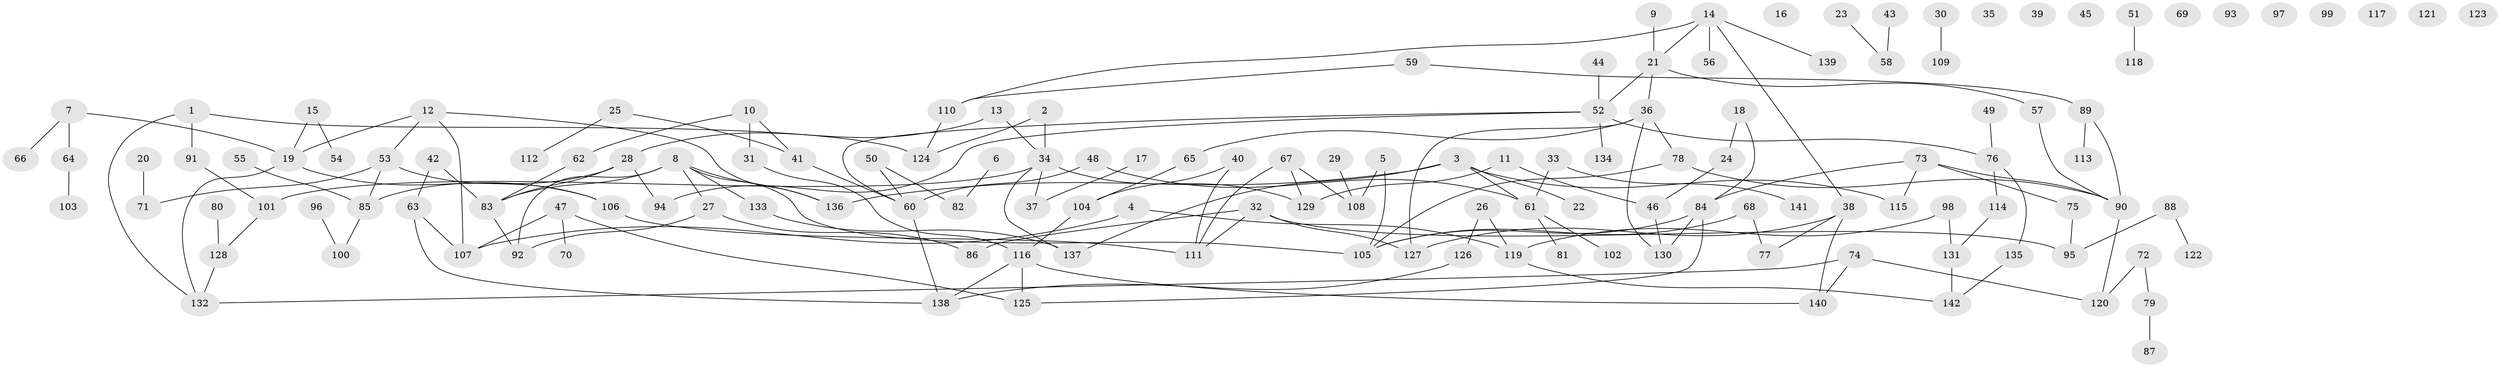 // Generated by graph-tools (version 1.1) at 2025/40/03/09/25 04:40:15]
// undirected, 142 vertices, 168 edges
graph export_dot {
graph [start="1"]
  node [color=gray90,style=filled];
  1;
  2;
  3;
  4;
  5;
  6;
  7;
  8;
  9;
  10;
  11;
  12;
  13;
  14;
  15;
  16;
  17;
  18;
  19;
  20;
  21;
  22;
  23;
  24;
  25;
  26;
  27;
  28;
  29;
  30;
  31;
  32;
  33;
  34;
  35;
  36;
  37;
  38;
  39;
  40;
  41;
  42;
  43;
  44;
  45;
  46;
  47;
  48;
  49;
  50;
  51;
  52;
  53;
  54;
  55;
  56;
  57;
  58;
  59;
  60;
  61;
  62;
  63;
  64;
  65;
  66;
  67;
  68;
  69;
  70;
  71;
  72;
  73;
  74;
  75;
  76;
  77;
  78;
  79;
  80;
  81;
  82;
  83;
  84;
  85;
  86;
  87;
  88;
  89;
  90;
  91;
  92;
  93;
  94;
  95;
  96;
  97;
  98;
  99;
  100;
  101;
  102;
  103;
  104;
  105;
  106;
  107;
  108;
  109;
  110;
  111;
  112;
  113;
  114;
  115;
  116;
  117;
  118;
  119;
  120;
  121;
  122;
  123;
  124;
  125;
  126;
  127;
  128;
  129;
  130;
  131;
  132;
  133;
  134;
  135;
  136;
  137;
  138;
  139;
  140;
  141;
  142;
  1 -- 91;
  1 -- 124;
  1 -- 132;
  2 -- 34;
  2 -- 124;
  3 -- 22;
  3 -- 61;
  3 -- 115;
  3 -- 136;
  3 -- 137;
  4 -- 107;
  4 -- 119;
  5 -- 105;
  5 -- 108;
  6 -- 82;
  7 -- 19;
  7 -- 64;
  7 -- 66;
  8 -- 27;
  8 -- 83;
  8 -- 92;
  8 -- 105;
  8 -- 133;
  8 -- 136;
  9 -- 21;
  10 -- 31;
  10 -- 41;
  10 -- 62;
  11 -- 46;
  11 -- 129;
  12 -- 19;
  12 -- 53;
  12 -- 107;
  12 -- 136;
  13 -- 28;
  13 -- 34;
  14 -- 21;
  14 -- 38;
  14 -- 56;
  14 -- 110;
  14 -- 139;
  15 -- 19;
  15 -- 54;
  17 -- 37;
  18 -- 24;
  18 -- 84;
  19 -- 106;
  19 -- 132;
  20 -- 71;
  21 -- 36;
  21 -- 52;
  21 -- 57;
  23 -- 58;
  24 -- 46;
  25 -- 41;
  25 -- 112;
  26 -- 119;
  26 -- 126;
  27 -- 86;
  27 -- 92;
  28 -- 83;
  28 -- 85;
  28 -- 94;
  29 -- 108;
  30 -- 109;
  31 -- 116;
  32 -- 86;
  32 -- 95;
  32 -- 111;
  32 -- 127;
  33 -- 61;
  33 -- 141;
  34 -- 37;
  34 -- 101;
  34 -- 129;
  34 -- 137;
  36 -- 65;
  36 -- 78;
  36 -- 127;
  36 -- 130;
  38 -- 77;
  38 -- 127;
  38 -- 140;
  40 -- 104;
  40 -- 111;
  41 -- 60;
  42 -- 63;
  42 -- 83;
  43 -- 58;
  44 -- 52;
  46 -- 130;
  47 -- 70;
  47 -- 107;
  47 -- 125;
  48 -- 60;
  48 -- 61;
  49 -- 76;
  50 -- 60;
  50 -- 82;
  51 -- 118;
  52 -- 60;
  52 -- 76;
  52 -- 94;
  52 -- 134;
  53 -- 71;
  53 -- 85;
  53 -- 106;
  55 -- 85;
  57 -- 90;
  59 -- 89;
  59 -- 110;
  60 -- 138;
  61 -- 81;
  61 -- 102;
  62 -- 83;
  63 -- 107;
  63 -- 138;
  64 -- 103;
  65 -- 104;
  67 -- 108;
  67 -- 111;
  67 -- 129;
  68 -- 77;
  68 -- 105;
  72 -- 79;
  72 -- 120;
  73 -- 75;
  73 -- 84;
  73 -- 90;
  73 -- 115;
  74 -- 120;
  74 -- 132;
  74 -- 140;
  75 -- 95;
  76 -- 114;
  76 -- 135;
  78 -- 90;
  78 -- 105;
  79 -- 87;
  80 -- 128;
  83 -- 92;
  84 -- 105;
  84 -- 125;
  84 -- 130;
  85 -- 100;
  88 -- 95;
  88 -- 122;
  89 -- 90;
  89 -- 113;
  90 -- 120;
  91 -- 101;
  96 -- 100;
  98 -- 119;
  98 -- 131;
  101 -- 128;
  104 -- 116;
  106 -- 111;
  110 -- 124;
  114 -- 131;
  116 -- 125;
  116 -- 138;
  116 -- 140;
  119 -- 142;
  126 -- 138;
  128 -- 132;
  131 -- 142;
  133 -- 137;
  135 -- 142;
}

